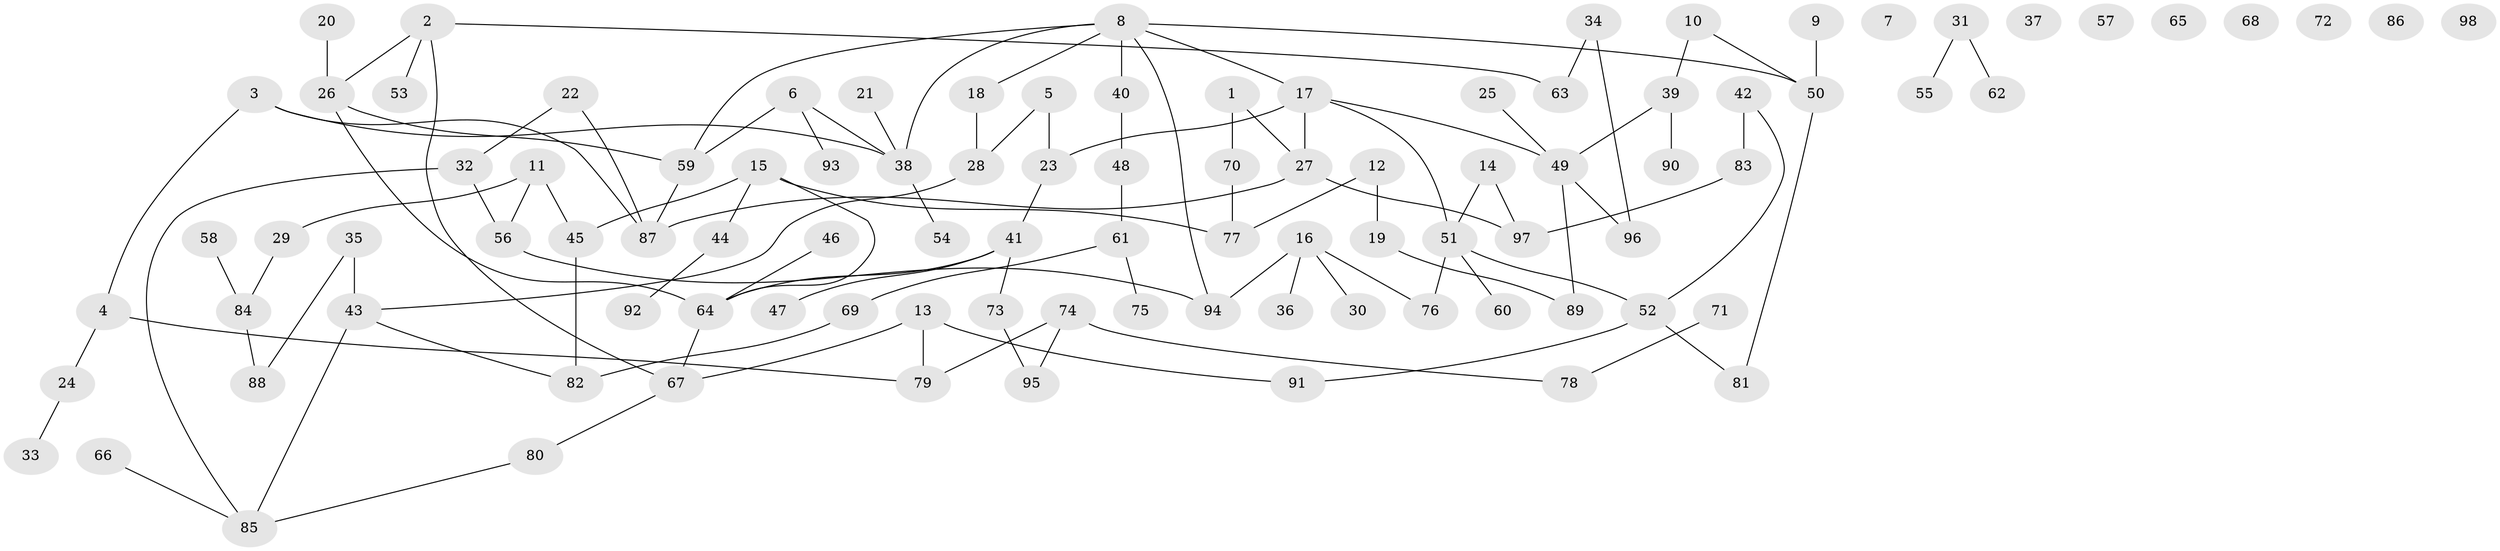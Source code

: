 // Generated by graph-tools (version 1.1) at 2025/38/03/09/25 04:38:55]
// undirected, 98 vertices, 112 edges
graph export_dot {
graph [start="1"]
  node [color=gray90,style=filled];
  1;
  2;
  3;
  4;
  5;
  6;
  7;
  8;
  9;
  10;
  11;
  12;
  13;
  14;
  15;
  16;
  17;
  18;
  19;
  20;
  21;
  22;
  23;
  24;
  25;
  26;
  27;
  28;
  29;
  30;
  31;
  32;
  33;
  34;
  35;
  36;
  37;
  38;
  39;
  40;
  41;
  42;
  43;
  44;
  45;
  46;
  47;
  48;
  49;
  50;
  51;
  52;
  53;
  54;
  55;
  56;
  57;
  58;
  59;
  60;
  61;
  62;
  63;
  64;
  65;
  66;
  67;
  68;
  69;
  70;
  71;
  72;
  73;
  74;
  75;
  76;
  77;
  78;
  79;
  80;
  81;
  82;
  83;
  84;
  85;
  86;
  87;
  88;
  89;
  90;
  91;
  92;
  93;
  94;
  95;
  96;
  97;
  98;
  1 -- 27;
  1 -- 70;
  2 -- 26;
  2 -- 53;
  2 -- 63;
  2 -- 67;
  3 -- 4;
  3 -- 38;
  3 -- 87;
  4 -- 24;
  4 -- 79;
  5 -- 23;
  5 -- 28;
  6 -- 38;
  6 -- 59;
  6 -- 93;
  8 -- 17;
  8 -- 18;
  8 -- 38;
  8 -- 40;
  8 -- 50;
  8 -- 59;
  8 -- 94;
  9 -- 50;
  10 -- 39;
  10 -- 50;
  11 -- 29;
  11 -- 45;
  11 -- 56;
  12 -- 19;
  12 -- 77;
  13 -- 67;
  13 -- 79;
  13 -- 91;
  14 -- 51;
  14 -- 97;
  15 -- 44;
  15 -- 45;
  15 -- 64;
  15 -- 77;
  16 -- 30;
  16 -- 36;
  16 -- 76;
  16 -- 94;
  17 -- 23;
  17 -- 27;
  17 -- 49;
  17 -- 51;
  18 -- 28;
  19 -- 89;
  20 -- 26;
  21 -- 38;
  22 -- 32;
  22 -- 87;
  23 -- 41;
  24 -- 33;
  25 -- 49;
  26 -- 59;
  26 -- 64;
  27 -- 87;
  27 -- 97;
  28 -- 43;
  29 -- 84;
  31 -- 55;
  31 -- 62;
  32 -- 56;
  32 -- 85;
  34 -- 63;
  34 -- 96;
  35 -- 43;
  35 -- 88;
  38 -- 54;
  39 -- 49;
  39 -- 90;
  40 -- 48;
  41 -- 47;
  41 -- 64;
  41 -- 73;
  42 -- 52;
  42 -- 83;
  43 -- 82;
  43 -- 85;
  44 -- 92;
  45 -- 82;
  46 -- 64;
  48 -- 61;
  49 -- 89;
  49 -- 96;
  50 -- 81;
  51 -- 52;
  51 -- 60;
  51 -- 76;
  52 -- 81;
  52 -- 91;
  56 -- 94;
  58 -- 84;
  59 -- 87;
  61 -- 69;
  61 -- 75;
  64 -- 67;
  66 -- 85;
  67 -- 80;
  69 -- 82;
  70 -- 77;
  71 -- 78;
  73 -- 95;
  74 -- 78;
  74 -- 79;
  74 -- 95;
  80 -- 85;
  83 -- 97;
  84 -- 88;
}

